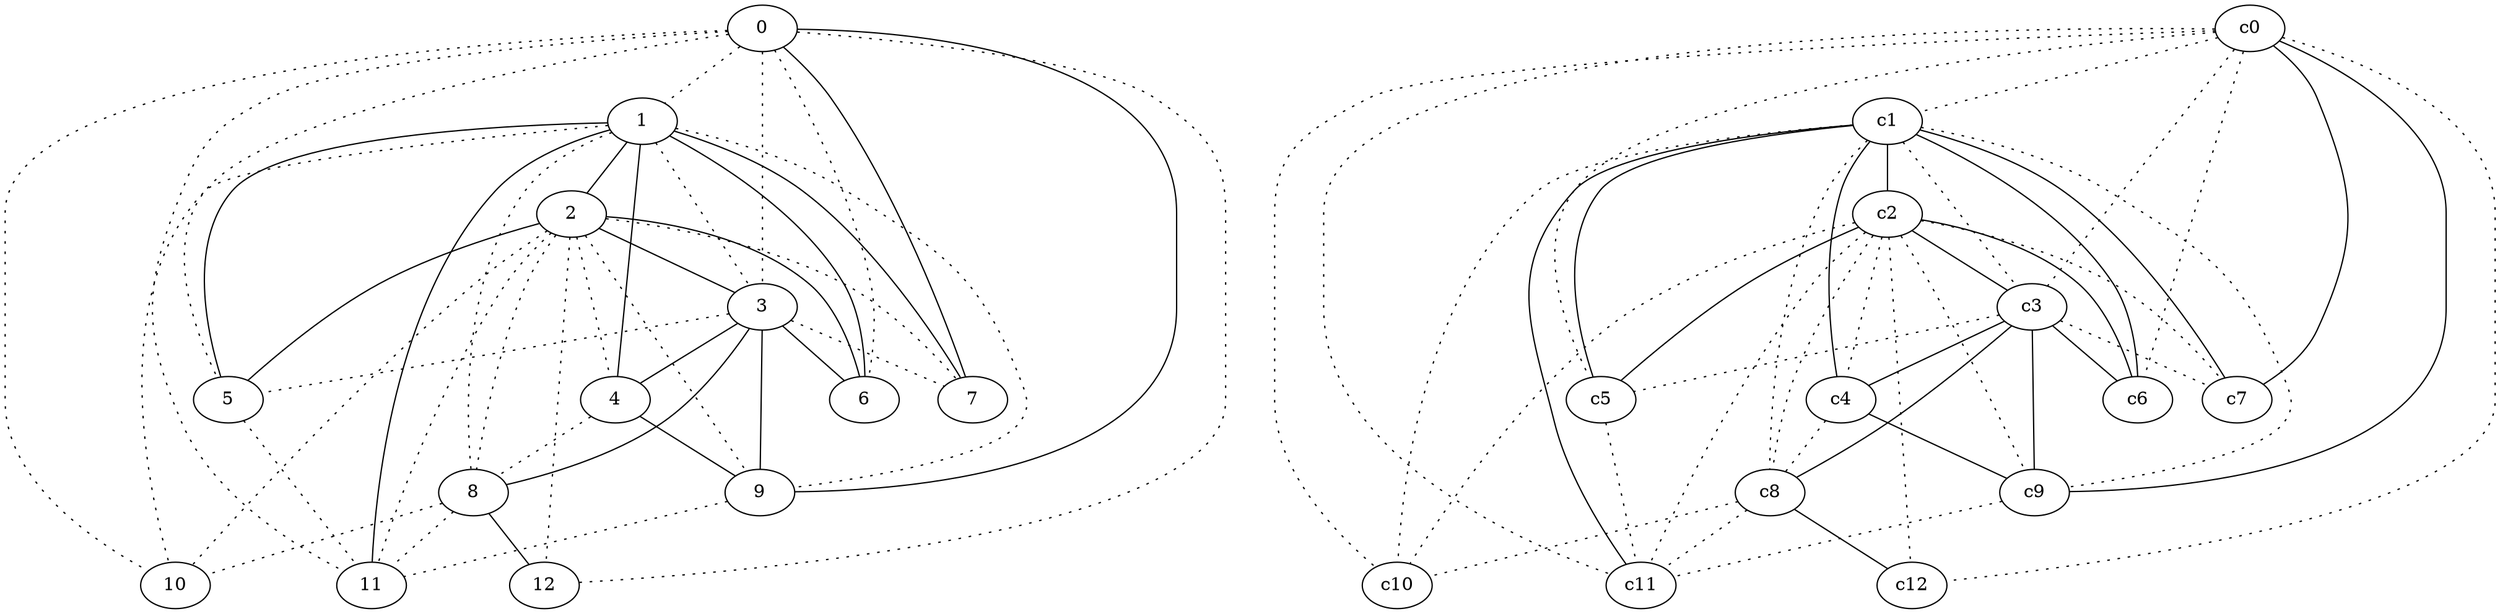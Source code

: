 graph {
a0[label=0];
a1[label=1];
a2[label=2];
a3[label=3];
a4[label=4];
a5[label=5];
a6[label=6];
a7[label=7];
a8[label=8];
a9[label=9];
a10[label=10];
a11[label=11];
a12[label=12];
a0 -- a1 [style=dotted];
a0 -- a3 [style=dotted];
a0 -- a5 [style=dotted];
a0 -- a6 [style=dotted];
a0 -- a7;
a0 -- a9;
a0 -- a10 [style=dotted];
a0 -- a11 [style=dotted];
a0 -- a12 [style=dotted];
a1 -- a2;
a1 -- a3 [style=dotted];
a1 -- a4;
a1 -- a5;
a1 -- a6;
a1 -- a7;
a1 -- a8 [style=dotted];
a1 -- a9 [style=dotted];
a1 -- a10 [style=dotted];
a1 -- a11;
a2 -- a3;
a2 -- a4 [style=dotted];
a2 -- a5;
a2 -- a6;
a2 -- a7 [style=dotted];
a2 -- a8 [style=dotted];
a2 -- a9 [style=dotted];
a2 -- a10 [style=dotted];
a2 -- a11 [style=dotted];
a2 -- a12 [style=dotted];
a3 -- a4;
a3 -- a5 [style=dotted];
a3 -- a6;
a3 -- a7 [style=dotted];
a3 -- a8;
a3 -- a9;
a4 -- a8 [style=dotted];
a4 -- a9;
a5 -- a11 [style=dotted];
a8 -- a10 [style=dotted];
a8 -- a11 [style=dotted];
a8 -- a12;
a9 -- a11 [style=dotted];
c0 -- c1 [style=dotted];
c0 -- c3 [style=dotted];
c0 -- c5 [style=dotted];
c0 -- c6 [style=dotted];
c0 -- c7;
c0 -- c9;
c0 -- c10 [style=dotted];
c0 -- c11 [style=dotted];
c0 -- c12 [style=dotted];
c1 -- c2;
c1 -- c3 [style=dotted];
c1 -- c4;
c1 -- c5;
c1 -- c6;
c1 -- c7;
c1 -- c8 [style=dotted];
c1 -- c9 [style=dotted];
c1 -- c10 [style=dotted];
c1 -- c11;
c2 -- c3;
c2 -- c4 [style=dotted];
c2 -- c5;
c2 -- c6;
c2 -- c7 [style=dotted];
c2 -- c8 [style=dotted];
c2 -- c9 [style=dotted];
c2 -- c10 [style=dotted];
c2 -- c11 [style=dotted];
c2 -- c12 [style=dotted];
c3 -- c4;
c3 -- c5 [style=dotted];
c3 -- c6;
c3 -- c7 [style=dotted];
c3 -- c8;
c3 -- c9;
c4 -- c8 [style=dotted];
c4 -- c9;
c5 -- c11 [style=dotted];
c8 -- c10 [style=dotted];
c8 -- c11 [style=dotted];
c8 -- c12;
c9 -- c11 [style=dotted];
}
